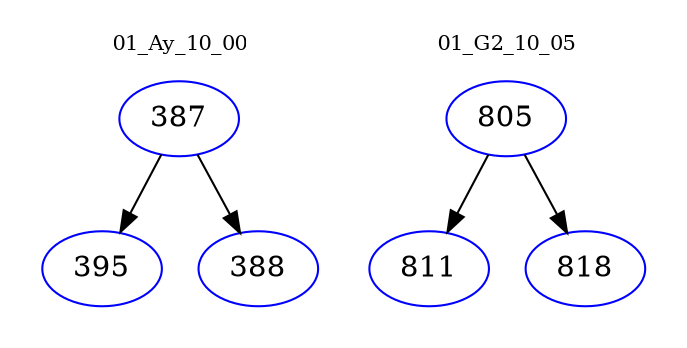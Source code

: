 digraph{
subgraph cluster_0 {
color = white
label = "01_Ay_10_00";
fontsize=10;
T0_387 [label="387", color="blue"]
T0_387 -> T0_395 [color="black"]
T0_395 [label="395", color="blue"]
T0_387 -> T0_388 [color="black"]
T0_388 [label="388", color="blue"]
}
subgraph cluster_1 {
color = white
label = "01_G2_10_05";
fontsize=10;
T1_805 [label="805", color="blue"]
T1_805 -> T1_811 [color="black"]
T1_811 [label="811", color="blue"]
T1_805 -> T1_818 [color="black"]
T1_818 [label="818", color="blue"]
}
}
